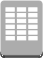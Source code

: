 <?xml version="1.0" encoding="UTF-8"?>
<dia:diagram xmlns:dia="http://www.lysator.liu.se/~alla/dia/">
  <dia:layer name="Fondo" visible="true" active="true">
    <dia:group>
      <dia:group>
        <dia:group>
          <dia:object type="Standard - Beziergon" version="0" id="O0">
            <dia:attribute name="obj_pos">
              <dia:point val="3.527,3.631"/>
            </dia:attribute>
            <dia:attribute name="obj_bb">
              <dia:rectangle val="2.527,3.631;4.527,3.907"/>
            </dia:attribute>
            <dia:attribute name="bez_points">
              <dia:point val="3.527,3.631"/>
              <dia:point val="3.527,3.757"/>
              <dia:point val="3.527,3.631"/>
              <dia:point val="3.527,3.757"/>
              <dia:point val="3.527,3.84"/>
              <dia:point val="3.459,3.907"/>
              <dia:point val="3.376,3.907"/>
              <dia:point val="3.376,3.781"/>
              <dia:point val="3.376,3.907"/>
              <dia:point val="3.376,3.781"/>
              <dia:point val="3.459,3.781"/>
              <dia:point val="3.527,3.714"/>
            </dia:attribute>
            <dia:attribute name="corner_types">
              <dia:enum val="42997968"/>
              <dia:enum val="0"/>
              <dia:enum val="0"/>
              <dia:enum val="0"/>
              <dia:enum val="0"/>
            </dia:attribute>
            <dia:attribute name="line_width">
              <dia:real val="0"/>
            </dia:attribute>
            <dia:attribute name="show_background">
              <dia:boolean val="false"/>
            </dia:attribute>
          </dia:object>
          <dia:group>
            <dia:object type="Standard - BezierLine" version="0" id="O1">
              <dia:attribute name="obj_pos">
                <dia:point val="3.527,3.631"/>
              </dia:attribute>
              <dia:attribute name="obj_bb">
                <dia:rectangle val="2.526,3.631;4.526,3.914"/>
              </dia:attribute>
              <dia:attribute name="bez_points">
                <dia:point val="3.527,3.631"/>
                <dia:point val="3.527,3.757"/>
                <dia:point val="3.527,3.631"/>
                <dia:point val="3.527,3.757"/>
                <dia:point val="3.527,3.764"/>
                <dia:point val="3.527,3.771"/>
                <dia:point val="3.526,3.778"/>
                <dia:point val="3.526,3.652"/>
                <dia:point val="3.526,3.778"/>
                <dia:point val="3.526,3.652"/>
                <dia:point val="3.527,3.645"/>
                <dia:point val="3.527,3.638"/>
                <dia:point val="3.527,3.631"/>
              </dia:attribute>
              <dia:attribute name="corner_types">
                <dia:enum val="0"/>
                <dia:enum val="0"/>
                <dia:enum val="0"/>
                <dia:enum val="0"/>
                <dia:enum val="0"/>
              </dia:attribute>
              <dia:attribute name="line_color">
                <dia:color val="#4f4f4f"/>
              </dia:attribute>
              <dia:attribute name="line_width">
                <dia:real val="0"/>
              </dia:attribute>
            </dia:object>
            <dia:object type="Standard - BezierLine" version="0" id="O2">
              <dia:attribute name="obj_pos">
                <dia:point val="3.526,3.652"/>
              </dia:attribute>
              <dia:attribute name="obj_bb">
                <dia:rectangle val="3.52,3.652;3.526,3.802"/>
              </dia:attribute>
              <dia:attribute name="bez_points">
                <dia:point val="3.526,3.652"/>
                <dia:point val="3.526,3.778"/>
                <dia:point val="3.526,3.652"/>
                <dia:point val="3.526,3.778"/>
                <dia:point val="3.525,3.786"/>
                <dia:point val="3.523,3.795"/>
                <dia:point val="3.52,3.802"/>
                <dia:point val="3.52,3.676"/>
                <dia:point val="3.52,3.802"/>
                <dia:point val="3.52,3.676"/>
                <dia:point val="3.523,3.669"/>
                <dia:point val="3.525,3.66"/>
                <dia:point val="3.526,3.652"/>
              </dia:attribute>
              <dia:attribute name="corner_types">
                <dia:enum val="0"/>
                <dia:enum val="0"/>
                <dia:enum val="0"/>
                <dia:enum val="0"/>
                <dia:enum val="0"/>
              </dia:attribute>
              <dia:attribute name="line_color">
                <dia:color val="#4f4f4f"/>
              </dia:attribute>
              <dia:attribute name="line_width">
                <dia:real val="0"/>
              </dia:attribute>
            </dia:object>
            <dia:object type="Standard - BezierLine" version="0" id="O3">
              <dia:attribute name="obj_pos">
                <dia:point val="3.52,3.676"/>
              </dia:attribute>
              <dia:attribute name="obj_bb">
                <dia:rectangle val="3.509,3.676;3.52,3.829"/>
              </dia:attribute>
              <dia:attribute name="bez_points">
                <dia:point val="3.52,3.676"/>
                <dia:point val="3.52,3.802"/>
                <dia:point val="3.52,3.676"/>
                <dia:point val="3.52,3.802"/>
                <dia:point val="3.517,3.812"/>
                <dia:point val="3.513,3.82"/>
                <dia:point val="3.509,3.829"/>
                <dia:point val="3.509,3.703"/>
                <dia:point val="3.509,3.829"/>
                <dia:point val="3.509,3.703"/>
                <dia:point val="3.514,3.694"/>
                <dia:point val="3.517,3.686"/>
                <dia:point val="3.52,3.676"/>
              </dia:attribute>
              <dia:attribute name="corner_types">
                <dia:enum val="0"/>
                <dia:enum val="0"/>
                <dia:enum val="0"/>
                <dia:enum val="0"/>
                <dia:enum val="0"/>
              </dia:attribute>
              <dia:attribute name="line_color">
                <dia:color val="#4f4f4f"/>
              </dia:attribute>
              <dia:attribute name="line_width">
                <dia:real val="0"/>
              </dia:attribute>
            </dia:object>
            <dia:object type="Standard - BezierLine" version="0" id="O4">
              <dia:attribute name="obj_pos">
                <dia:point val="3.509,3.703"/>
              </dia:attribute>
              <dia:attribute name="obj_bb">
                <dia:rectangle val="3.376,3.703;3.509,3.907"/>
              </dia:attribute>
              <dia:attribute name="bez_points">
                <dia:point val="3.509,3.703"/>
                <dia:point val="3.509,3.829"/>
                <dia:point val="3.509,3.703"/>
                <dia:point val="3.509,3.829"/>
                <dia:point val="3.483,3.875"/>
                <dia:point val="3.433,3.907"/>
                <dia:point val="3.376,3.907"/>
                <dia:point val="3.376,3.781"/>
                <dia:point val="3.376,3.907"/>
                <dia:point val="3.376,3.781"/>
                <dia:point val="3.433,3.781"/>
                <dia:point val="3.483,3.749"/>
                <dia:point val="3.509,3.703"/>
              </dia:attribute>
              <dia:attribute name="corner_types">
                <dia:enum val="0"/>
                <dia:enum val="0"/>
                <dia:enum val="0"/>
                <dia:enum val="0"/>
                <dia:enum val="0"/>
              </dia:attribute>
              <dia:attribute name="line_color">
                <dia:color val="#4f4f4f"/>
              </dia:attribute>
              <dia:attribute name="line_width">
                <dia:real val="0"/>
              </dia:attribute>
            </dia:object>
          </dia:group>
        </dia:group>
        <dia:group>
          <dia:object type="Standard - Polygon" version="0" id="O5">
            <dia:attribute name="obj_pos">
              <dia:point val="3.376,3.781"/>
            </dia:attribute>
            <dia:attribute name="obj_bb">
              <dia:rectangle val="1.589,3.773;3.376,3.907"/>
            </dia:attribute>
            <dia:attribute name="poly_points">
              <dia:point val="3.376,3.781"/>
              <dia:point val="3.376,3.907"/>
              <dia:point val="1.624,3.907"/>
              <dia:point val="1.589,3.773"/>
            </dia:attribute>
            <dia:attribute name="line_color">
              <dia:color val="#4f4f4f"/>
            </dia:attribute>
            <dia:attribute name="line_width">
              <dia:real val="0"/>
            </dia:attribute>
            <dia:attribute name="inner_color">
              <dia:color val="#4f4f4f"/>
            </dia:attribute>
            <dia:attribute name="show_background">
              <dia:boolean val="true"/>
            </dia:attribute>
          </dia:object>
        </dia:group>
        <dia:group>
          <dia:object type="Standard - Beziergon" version="0" id="O6">
            <dia:attribute name="obj_pos">
              <dia:point val="1.624,3.781"/>
            </dia:attribute>
            <dia:attribute name="obj_bb">
              <dia:rectangle val="0.473,3.63;2.473,3.907"/>
            </dia:attribute>
            <dia:attribute name="bez_points">
              <dia:point val="1.624,3.781"/>
              <dia:point val="1.624,3.907"/>
              <dia:point val="1.624,3.781"/>
              <dia:point val="1.624,3.907"/>
              <dia:point val="1.54,3.907"/>
              <dia:point val="1.473,3.84"/>
              <dia:point val="1.473,3.757"/>
              <dia:point val="1.473,3.631"/>
              <dia:point val="1.473,3.757"/>
              <dia:point val="1.473,3.631"/>
              <dia:point val="1.473,3.714"/>
              <dia:point val="1.54,3.781"/>
            </dia:attribute>
            <dia:attribute name="corner_types">
              <dia:enum val="0"/>
              <dia:enum val="0"/>
              <dia:enum val="0"/>
              <dia:enum val="0"/>
              <dia:enum val="0"/>
            </dia:attribute>
            <dia:attribute name="line_width">
              <dia:real val="0"/>
            </dia:attribute>
            <dia:attribute name="show_background">
              <dia:boolean val="false"/>
            </dia:attribute>
          </dia:object>
          <dia:group>
            <dia:object type="Standard - BezierLine" version="0" id="O7">
              <dia:attribute name="obj_pos">
                <dia:point val="1.624,3.781"/>
              </dia:attribute>
              <dia:attribute name="obj_bb">
                <dia:rectangle val="0.473,3.63;2.473,3.907"/>
              </dia:attribute>
              <dia:attribute name="bez_points">
                <dia:point val="1.624,3.781"/>
                <dia:point val="1.624,3.907"/>
                <dia:point val="1.624,3.781"/>
                <dia:point val="1.624,3.907"/>
                <dia:point val="1.54,3.907"/>
                <dia:point val="1.473,3.84"/>
                <dia:point val="1.473,3.757"/>
                <dia:point val="1.473,3.631"/>
                <dia:point val="1.473,3.757"/>
                <dia:point val="1.473,3.631"/>
                <dia:point val="1.473,3.714"/>
                <dia:point val="1.54,3.781"/>
                <dia:point val="1.624,3.781"/>
              </dia:attribute>
              <dia:attribute name="corner_types">
                <dia:enum val="0"/>
                <dia:enum val="0"/>
                <dia:enum val="0"/>
                <dia:enum val="0"/>
                <dia:enum val="0"/>
              </dia:attribute>
              <dia:attribute name="line_color">
                <dia:color val="#4f4f4f"/>
              </dia:attribute>
              <dia:attribute name="line_width">
                <dia:real val="0"/>
              </dia:attribute>
            </dia:object>
          </dia:group>
        </dia:group>
        <dia:group>
          <dia:object type="Standard - Beziergon" version="0" id="O8">
            <dia:attribute name="obj_pos">
              <dia:point val="3.376,1.093"/>
            </dia:attribute>
            <dia:attribute name="obj_bb">
              <dia:rectangle val="1.473,1.093;3.527,3.781"/>
            </dia:attribute>
            <dia:attribute name="bez_points">
              <dia:point val="3.376,1.093"/>
              <dia:point val="3.459,1.093"/>
              <dia:point val="3.527,1.16"/>
              <dia:point val="3.527,1.243"/>
              <dia:point val="3.527,3.631"/>
              <dia:point val="3.527,1.243"/>
              <dia:point val="3.527,3.631"/>
              <dia:point val="3.527,3.714"/>
              <dia:point val="3.459,3.781"/>
              <dia:point val="3.376,3.781"/>
              <dia:point val="1.624,3.781"/>
              <dia:point val="3.376,3.781"/>
              <dia:point val="1.624,3.781"/>
              <dia:point val="1.54,3.781"/>
              <dia:point val="1.473,3.714"/>
              <dia:point val="1.473,3.631"/>
              <dia:point val="1.473,1.243"/>
              <dia:point val="1.473,3.631"/>
              <dia:point val="1.473,1.243"/>
              <dia:point val="1.473,1.16"/>
              <dia:point val="1.54,1.093"/>
              <dia:point val="1.624,1.093"/>
              <dia:point val="3.376,1.093"/>
              <dia:point val="1.624,1.093"/>
            </dia:attribute>
            <dia:attribute name="corner_types">
              <dia:enum val="-1030576520"/>
              <dia:enum val="0"/>
              <dia:enum val="0"/>
              <dia:enum val="0"/>
              <dia:enum val="0"/>
              <dia:enum val="0"/>
              <dia:enum val="0"/>
              <dia:enum val="0"/>
              <dia:enum val="0"/>
            </dia:attribute>
            <dia:attribute name="line_color">
              <dia:color val="#acacac"/>
            </dia:attribute>
            <dia:attribute name="line_width">
              <dia:real val="0"/>
            </dia:attribute>
            <dia:attribute name="inner_color">
              <dia:color val="#acacac"/>
            </dia:attribute>
            <dia:attribute name="show_background">
              <dia:boolean val="true"/>
            </dia:attribute>
          </dia:object>
        </dia:group>
        <dia:group>
          <dia:object type="Standard - Beziergon" version="0" id="O9">
            <dia:attribute name="obj_pos">
              <dia:point val="2.858,1.434"/>
            </dia:attribute>
            <dia:attribute name="obj_bb">
              <dia:rectangle val="2.858,1.434;3.273,1.601"/>
            </dia:attribute>
            <dia:attribute name="bez_points">
              <dia:point val="2.858,1.434"/>
              <dia:point val="3.273,1.434"/>
              <dia:point val="2.858,1.434"/>
              <dia:point val="3.273,1.434"/>
              <dia:point val="3.273,1.601"/>
              <dia:point val="3.273,1.434"/>
              <dia:point val="3.273,1.601"/>
              <dia:point val="2.858,1.601"/>
              <dia:point val="3.273,1.601"/>
              <dia:point val="2.858,1.601"/>
              <dia:point val="2.858,1.434"/>
              <dia:point val="2.858,1.601"/>
            </dia:attribute>
            <dia:attribute name="corner_types">
              <dia:enum val="-1030576504"/>
              <dia:enum val="0"/>
              <dia:enum val="0"/>
              <dia:enum val="0"/>
              <dia:enum val="0"/>
            </dia:attribute>
            <dia:attribute name="line_color">
              <dia:color val="#ffffff"/>
            </dia:attribute>
            <dia:attribute name="line_width">
              <dia:real val="0"/>
            </dia:attribute>
            <dia:attribute name="show_background">
              <dia:boolean val="true"/>
            </dia:attribute>
          </dia:object>
          <dia:object type="Standard - Beziergon" version="0" id="O10">
            <dia:attribute name="obj_pos">
              <dia:point val="2.289,1.434"/>
            </dia:attribute>
            <dia:attribute name="obj_bb">
              <dia:rectangle val="2.289,1.434;2.704,1.601"/>
            </dia:attribute>
            <dia:attribute name="bez_points">
              <dia:point val="2.289,1.434"/>
              <dia:point val="2.704,1.434"/>
              <dia:point val="2.289,1.434"/>
              <dia:point val="2.704,1.434"/>
              <dia:point val="2.704,1.601"/>
              <dia:point val="2.704,1.434"/>
              <dia:point val="2.704,1.601"/>
              <dia:point val="2.289,1.601"/>
              <dia:point val="2.704,1.601"/>
              <dia:point val="2.289,1.601"/>
              <dia:point val="2.289,1.434"/>
              <dia:point val="2.289,1.601"/>
            </dia:attribute>
            <dia:attribute name="corner_types">
              <dia:enum val="-1030576504"/>
              <dia:enum val="0"/>
              <dia:enum val="0"/>
              <dia:enum val="0"/>
              <dia:enum val="0"/>
            </dia:attribute>
            <dia:attribute name="line_color">
              <dia:color val="#ffffff"/>
            </dia:attribute>
            <dia:attribute name="line_width">
              <dia:real val="0"/>
            </dia:attribute>
            <dia:attribute name="show_background">
              <dia:boolean val="true"/>
            </dia:attribute>
          </dia:object>
          <dia:object type="Standard - Beziergon" version="0" id="O11">
            <dia:attribute name="obj_pos">
              <dia:point val="1.72,1.434"/>
            </dia:attribute>
            <dia:attribute name="obj_bb">
              <dia:rectangle val="1.72,1.434;2.136,1.601"/>
            </dia:attribute>
            <dia:attribute name="bez_points">
              <dia:point val="1.72,1.434"/>
              <dia:point val="2.136,1.434"/>
              <dia:point val="1.72,1.434"/>
              <dia:point val="2.136,1.434"/>
              <dia:point val="2.136,1.601"/>
              <dia:point val="2.136,1.434"/>
              <dia:point val="2.136,1.601"/>
              <dia:point val="1.72,1.601"/>
              <dia:point val="2.136,1.601"/>
              <dia:point val="1.72,1.601"/>
              <dia:point val="1.72,1.434"/>
              <dia:point val="1.72,1.601"/>
            </dia:attribute>
            <dia:attribute name="corner_types">
              <dia:enum val="0"/>
              <dia:enum val="0"/>
              <dia:enum val="0"/>
              <dia:enum val="0"/>
              <dia:enum val="0"/>
            </dia:attribute>
            <dia:attribute name="line_color">
              <dia:color val="#ffffff"/>
            </dia:attribute>
            <dia:attribute name="line_width">
              <dia:real val="0"/>
            </dia:attribute>
            <dia:attribute name="show_background">
              <dia:boolean val="true"/>
            </dia:attribute>
          </dia:object>
          <dia:object type="Standard - Beziergon" version="0" id="O12">
            <dia:attribute name="obj_pos">
              <dia:point val="1.72,1.721"/>
            </dia:attribute>
            <dia:attribute name="obj_bb">
              <dia:rectangle val="1.72,1.721;2.136,1.888"/>
            </dia:attribute>
            <dia:attribute name="bez_points">
              <dia:point val="1.72,1.721"/>
              <dia:point val="2.136,1.721"/>
              <dia:point val="1.72,1.721"/>
              <dia:point val="2.136,1.721"/>
              <dia:point val="2.136,1.888"/>
              <dia:point val="2.136,1.721"/>
              <dia:point val="2.136,1.888"/>
              <dia:point val="1.72,1.888"/>
              <dia:point val="2.136,1.888"/>
              <dia:point val="1.72,1.888"/>
              <dia:point val="1.72,1.721"/>
              <dia:point val="1.72,1.888"/>
            </dia:attribute>
            <dia:attribute name="corner_types">
              <dia:enum val="-1030576504"/>
              <dia:enum val="0"/>
              <dia:enum val="0"/>
              <dia:enum val="0"/>
              <dia:enum val="0"/>
            </dia:attribute>
            <dia:attribute name="line_color">
              <dia:color val="#ffffff"/>
            </dia:attribute>
            <dia:attribute name="line_width">
              <dia:real val="0"/>
            </dia:attribute>
            <dia:attribute name="show_background">
              <dia:boolean val="true"/>
            </dia:attribute>
          </dia:object>
          <dia:object type="Standard - Beziergon" version="0" id="O13">
            <dia:attribute name="obj_pos">
              <dia:point val="1.723,2.009"/>
            </dia:attribute>
            <dia:attribute name="obj_bb">
              <dia:rectangle val="1.723,2.009;2.138,2.176"/>
            </dia:attribute>
            <dia:attribute name="bez_points">
              <dia:point val="1.723,2.009"/>
              <dia:point val="2.138,2.009"/>
              <dia:point val="1.723,2.009"/>
              <dia:point val="2.138,2.009"/>
              <dia:point val="2.138,2.176"/>
              <dia:point val="2.138,2.009"/>
              <dia:point val="2.138,2.176"/>
              <dia:point val="1.723,2.176"/>
              <dia:point val="2.138,2.176"/>
              <dia:point val="1.723,2.176"/>
              <dia:point val="1.723,2.009"/>
              <dia:point val="1.723,2.176"/>
            </dia:attribute>
            <dia:attribute name="corner_types">
              <dia:enum val="-1030576504"/>
              <dia:enum val="0"/>
              <dia:enum val="0"/>
              <dia:enum val="0"/>
              <dia:enum val="0"/>
            </dia:attribute>
            <dia:attribute name="line_color">
              <dia:color val="#ffffff"/>
            </dia:attribute>
            <dia:attribute name="line_width">
              <dia:real val="0"/>
            </dia:attribute>
            <dia:attribute name="show_background">
              <dia:boolean val="true"/>
            </dia:attribute>
          </dia:object>
          <dia:object type="Standard - Beziergon" version="0" id="O14">
            <dia:attribute name="obj_pos">
              <dia:point val="2.139,2.297"/>
            </dia:attribute>
            <dia:attribute name="obj_bb">
              <dia:rectangle val="1.724,2.297;2.139,2.464"/>
            </dia:attribute>
            <dia:attribute name="bez_points">
              <dia:point val="2.139,2.297"/>
              <dia:point val="2.139,2.464"/>
              <dia:point val="2.139,2.297"/>
              <dia:point val="2.139,2.464"/>
              <dia:point val="1.724,2.464"/>
              <dia:point val="2.139,2.464"/>
              <dia:point val="1.724,2.464"/>
              <dia:point val="1.724,2.297"/>
              <dia:point val="1.724,2.464"/>
              <dia:point val="1.724,2.297"/>
              <dia:point val="2.139,2.297"/>
              <dia:point val="1.724,2.297"/>
            </dia:attribute>
            <dia:attribute name="corner_types">
              <dia:enum val="-1030576504"/>
              <dia:enum val="0"/>
              <dia:enum val="0"/>
              <dia:enum val="0"/>
              <dia:enum val="0"/>
            </dia:attribute>
            <dia:attribute name="line_color">
              <dia:color val="#ffffff"/>
            </dia:attribute>
            <dia:attribute name="line_width">
              <dia:real val="0"/>
            </dia:attribute>
            <dia:attribute name="show_background">
              <dia:boolean val="true"/>
            </dia:attribute>
          </dia:object>
          <dia:object type="Standard - Beziergon" version="0" id="O15">
            <dia:attribute name="obj_pos">
              <dia:point val="1.724,2.585"/>
            </dia:attribute>
            <dia:attribute name="obj_bb">
              <dia:rectangle val="1.724,2.585;2.139,2.752"/>
            </dia:attribute>
            <dia:attribute name="bez_points">
              <dia:point val="1.724,2.585"/>
              <dia:point val="2.139,2.585"/>
              <dia:point val="1.724,2.585"/>
              <dia:point val="2.139,2.585"/>
              <dia:point val="2.139,2.752"/>
              <dia:point val="2.139,2.585"/>
              <dia:point val="2.139,2.752"/>
              <dia:point val="1.724,2.752"/>
              <dia:point val="2.139,2.752"/>
              <dia:point val="1.724,2.752"/>
              <dia:point val="1.724,2.585"/>
              <dia:point val="1.724,2.752"/>
            </dia:attribute>
            <dia:attribute name="corner_types">
              <dia:enum val="-1030576504"/>
              <dia:enum val="0"/>
              <dia:enum val="0"/>
              <dia:enum val="0"/>
              <dia:enum val="0"/>
            </dia:attribute>
            <dia:attribute name="line_color">
              <dia:color val="#ffffff"/>
            </dia:attribute>
            <dia:attribute name="line_width">
              <dia:real val="0"/>
            </dia:attribute>
            <dia:attribute name="show_background">
              <dia:boolean val="true"/>
            </dia:attribute>
          </dia:object>
          <dia:object type="Standard - Beziergon" version="0" id="O16">
            <dia:attribute name="obj_pos">
              <dia:point val="2.142,3.039"/>
            </dia:attribute>
            <dia:attribute name="obj_bb">
              <dia:rectangle val="1.726,2.872;2.142,3.039"/>
            </dia:attribute>
            <dia:attribute name="bez_points">
              <dia:point val="2.142,3.039"/>
              <dia:point val="1.726,3.039"/>
              <dia:point val="2.142,3.039"/>
              <dia:point val="1.726,3.039"/>
              <dia:point val="1.726,2.872"/>
              <dia:point val="1.726,3.039"/>
              <dia:point val="1.726,2.872"/>
              <dia:point val="2.142,2.872"/>
              <dia:point val="1.726,2.872"/>
              <dia:point val="2.142,2.872"/>
              <dia:point val="2.142,3.039"/>
              <dia:point val="2.142,2.872"/>
            </dia:attribute>
            <dia:attribute name="corner_types">
              <dia:enum val="-1030576504"/>
              <dia:enum val="0"/>
              <dia:enum val="0"/>
              <dia:enum val="0"/>
              <dia:enum val="0"/>
            </dia:attribute>
            <dia:attribute name="line_color">
              <dia:color val="#ffffff"/>
            </dia:attribute>
            <dia:attribute name="line_width">
              <dia:real val="0"/>
            </dia:attribute>
            <dia:attribute name="show_background">
              <dia:boolean val="true"/>
            </dia:attribute>
          </dia:object>
          <dia:object type="Standard - Beziergon" version="0" id="O17">
            <dia:attribute name="obj_pos">
              <dia:point val="2.289,1.721"/>
            </dia:attribute>
            <dia:attribute name="obj_bb">
              <dia:rectangle val="2.289,1.721;2.704,1.888"/>
            </dia:attribute>
            <dia:attribute name="bez_points">
              <dia:point val="2.289,1.721"/>
              <dia:point val="2.704,1.721"/>
              <dia:point val="2.289,1.721"/>
              <dia:point val="2.704,1.721"/>
              <dia:point val="2.704,1.888"/>
              <dia:point val="2.704,1.721"/>
              <dia:point val="2.704,1.888"/>
              <dia:point val="2.289,1.888"/>
              <dia:point val="2.704,1.888"/>
              <dia:point val="2.289,1.888"/>
              <dia:point val="2.289,1.721"/>
              <dia:point val="2.289,1.888"/>
            </dia:attribute>
            <dia:attribute name="corner_types">
              <dia:enum val="-1030576520"/>
              <dia:enum val="0"/>
              <dia:enum val="0"/>
              <dia:enum val="0"/>
              <dia:enum val="0"/>
            </dia:attribute>
            <dia:attribute name="line_color">
              <dia:color val="#ffffff"/>
            </dia:attribute>
            <dia:attribute name="line_width">
              <dia:real val="0"/>
            </dia:attribute>
            <dia:attribute name="show_background">
              <dia:boolean val="true"/>
            </dia:attribute>
          </dia:object>
          <dia:object type="Standard - Beziergon" version="0" id="O18">
            <dia:attribute name="obj_pos">
              <dia:point val="2.292,2.009"/>
            </dia:attribute>
            <dia:attribute name="obj_bb">
              <dia:rectangle val="2.292,2.009;2.707,2.176"/>
            </dia:attribute>
            <dia:attribute name="bez_points">
              <dia:point val="2.292,2.009"/>
              <dia:point val="2.707,2.009"/>
              <dia:point val="2.292,2.009"/>
              <dia:point val="2.707,2.009"/>
              <dia:point val="2.707,2.176"/>
              <dia:point val="2.707,2.009"/>
              <dia:point val="2.707,2.176"/>
              <dia:point val="2.292,2.176"/>
              <dia:point val="2.707,2.176"/>
              <dia:point val="2.292,2.176"/>
              <dia:point val="2.292,2.009"/>
              <dia:point val="2.292,2.176"/>
            </dia:attribute>
            <dia:attribute name="corner_types">
              <dia:enum val="-1030576504"/>
              <dia:enum val="0"/>
              <dia:enum val="0"/>
              <dia:enum val="0"/>
              <dia:enum val="0"/>
            </dia:attribute>
            <dia:attribute name="line_color">
              <dia:color val="#ffffff"/>
            </dia:attribute>
            <dia:attribute name="line_width">
              <dia:real val="0"/>
            </dia:attribute>
            <dia:attribute name="show_background">
              <dia:boolean val="true"/>
            </dia:attribute>
          </dia:object>
          <dia:object type="Standard - Beziergon" version="0" id="O19">
            <dia:attribute name="obj_pos">
              <dia:point val="2.708,2.297"/>
            </dia:attribute>
            <dia:attribute name="obj_bb">
              <dia:rectangle val="2.293,2.297;2.708,2.464"/>
            </dia:attribute>
            <dia:attribute name="bez_points">
              <dia:point val="2.708,2.297"/>
              <dia:point val="2.708,2.464"/>
              <dia:point val="2.708,2.297"/>
              <dia:point val="2.708,2.464"/>
              <dia:point val="2.293,2.464"/>
              <dia:point val="2.708,2.464"/>
              <dia:point val="2.293,2.464"/>
              <dia:point val="2.293,2.297"/>
              <dia:point val="2.293,2.464"/>
              <dia:point val="2.293,2.297"/>
              <dia:point val="2.708,2.297"/>
              <dia:point val="2.293,2.297"/>
            </dia:attribute>
            <dia:attribute name="corner_types">
              <dia:enum val="-1030576520"/>
              <dia:enum val="0"/>
              <dia:enum val="0"/>
              <dia:enum val="0"/>
              <dia:enum val="0"/>
            </dia:attribute>
            <dia:attribute name="line_color">
              <dia:color val="#ffffff"/>
            </dia:attribute>
            <dia:attribute name="line_width">
              <dia:real val="0"/>
            </dia:attribute>
            <dia:attribute name="show_background">
              <dia:boolean val="true"/>
            </dia:attribute>
          </dia:object>
          <dia:object type="Standard - Beziergon" version="0" id="O20">
            <dia:attribute name="obj_pos">
              <dia:point val="2.293,2.585"/>
            </dia:attribute>
            <dia:attribute name="obj_bb">
              <dia:rectangle val="2.293,2.585;2.708,2.752"/>
            </dia:attribute>
            <dia:attribute name="bez_points">
              <dia:point val="2.293,2.585"/>
              <dia:point val="2.708,2.585"/>
              <dia:point val="2.293,2.585"/>
              <dia:point val="2.708,2.585"/>
              <dia:point val="2.708,2.752"/>
              <dia:point val="2.708,2.585"/>
              <dia:point val="2.708,2.752"/>
              <dia:point val="2.293,2.752"/>
              <dia:point val="2.708,2.752"/>
              <dia:point val="2.293,2.752"/>
              <dia:point val="2.293,2.585"/>
              <dia:point val="2.293,2.752"/>
            </dia:attribute>
            <dia:attribute name="corner_types">
              <dia:enum val="-1030576520"/>
              <dia:enum val="0"/>
              <dia:enum val="0"/>
              <dia:enum val="0"/>
              <dia:enum val="0"/>
            </dia:attribute>
            <dia:attribute name="line_color">
              <dia:color val="#ffffff"/>
            </dia:attribute>
            <dia:attribute name="line_width">
              <dia:real val="0"/>
            </dia:attribute>
            <dia:attribute name="show_background">
              <dia:boolean val="true"/>
            </dia:attribute>
          </dia:object>
          <dia:object type="Standard - Beziergon" version="0" id="O21">
            <dia:attribute name="obj_pos">
              <dia:point val="2.71,3.039"/>
            </dia:attribute>
            <dia:attribute name="obj_bb">
              <dia:rectangle val="2.296,2.039;2.71,4.039"/>
            </dia:attribute>
            <dia:attribute name="bez_points">
              <dia:point val="2.71,3.039"/>
              <dia:point val="2.296,3.039"/>
              <dia:point val="2.71,3.039"/>
              <dia:point val="2.296,3.039"/>
              <dia:point val="2.296,2.872"/>
              <dia:point val="2.296,3.039"/>
              <dia:point val="2.296,2.872"/>
              <dia:point val="2.71,2.872"/>
              <dia:point val="2.296,2.872"/>
              <dia:point val="2.71,2.872"/>
              <dia:point val="2.71,3.039"/>
              <dia:point val="2.71,2.872"/>
              <dia:point val="2.71,3.039"/>
              <dia:point val="2.71,3.039"/>
              <dia:point val="2.71,2.872"/>
            </dia:attribute>
            <dia:attribute name="corner_types">
              <dia:enum val="-1030576520"/>
              <dia:enum val="0"/>
              <dia:enum val="0"/>
              <dia:enum val="0"/>
              <dia:enum val="0"/>
              <dia:enum val="0"/>
            </dia:attribute>
            <dia:attribute name="line_color">
              <dia:color val="#ffffff"/>
            </dia:attribute>
            <dia:attribute name="line_width">
              <dia:real val="0"/>
            </dia:attribute>
            <dia:attribute name="show_background">
              <dia:boolean val="true"/>
            </dia:attribute>
          </dia:object>
          <dia:object type="Standard - Beziergon" version="0" id="O22">
            <dia:attribute name="obj_pos">
              <dia:point val="2.858,1.721"/>
            </dia:attribute>
            <dia:attribute name="obj_bb">
              <dia:rectangle val="2.858,1.721;3.273,1.888"/>
            </dia:attribute>
            <dia:attribute name="bez_points">
              <dia:point val="2.858,1.721"/>
              <dia:point val="3.273,1.721"/>
              <dia:point val="2.858,1.721"/>
              <dia:point val="3.273,1.721"/>
              <dia:point val="3.273,1.888"/>
              <dia:point val="3.273,1.721"/>
              <dia:point val="3.273,1.888"/>
              <dia:point val="2.858,1.888"/>
              <dia:point val="3.273,1.888"/>
              <dia:point val="2.858,1.888"/>
              <dia:point val="2.858,1.721"/>
              <dia:point val="2.858,1.888"/>
            </dia:attribute>
            <dia:attribute name="corner_types">
              <dia:enum val="-1030576520"/>
              <dia:enum val="0"/>
              <dia:enum val="0"/>
              <dia:enum val="0"/>
              <dia:enum val="0"/>
            </dia:attribute>
            <dia:attribute name="line_color">
              <dia:color val="#ffffff"/>
            </dia:attribute>
            <dia:attribute name="line_width">
              <dia:real val="0"/>
            </dia:attribute>
            <dia:attribute name="show_background">
              <dia:boolean val="true"/>
            </dia:attribute>
          </dia:object>
          <dia:object type="Standard - Beziergon" version="0" id="O23">
            <dia:attribute name="obj_pos">
              <dia:point val="2.861,2.009"/>
            </dia:attribute>
            <dia:attribute name="obj_bb">
              <dia:rectangle val="2.861,1.009;3.276,3.009"/>
            </dia:attribute>
            <dia:attribute name="bez_points">
              <dia:point val="2.861,2.009"/>
              <dia:point val="3.276,2.009"/>
              <dia:point val="2.861,2.009"/>
              <dia:point val="3.276,2.009"/>
              <dia:point val="3.276,2.176"/>
              <dia:point val="3.276,2.009"/>
              <dia:point val="3.276,2.176"/>
              <dia:point val="2.861,2.176"/>
              <dia:point val="3.276,2.176"/>
              <dia:point val="2.861,2.176"/>
              <dia:point val="2.861,2.009"/>
              <dia:point val="2.861,2.176"/>
              <dia:point val="2.861,2.009"/>
              <dia:point val="2.861,2.009"/>
              <dia:point val="2.861,2.176"/>
            </dia:attribute>
            <dia:attribute name="corner_types">
              <dia:enum val="-1030576520"/>
              <dia:enum val="0"/>
              <dia:enum val="0"/>
              <dia:enum val="0"/>
              <dia:enum val="0"/>
              <dia:enum val="0"/>
            </dia:attribute>
            <dia:attribute name="line_color">
              <dia:color val="#ffffff"/>
            </dia:attribute>
            <dia:attribute name="line_width">
              <dia:real val="0"/>
            </dia:attribute>
            <dia:attribute name="show_background">
              <dia:boolean val="true"/>
            </dia:attribute>
          </dia:object>
          <dia:object type="Standard - Beziergon" version="0" id="O24">
            <dia:attribute name="obj_pos">
              <dia:point val="3.277,2.297"/>
            </dia:attribute>
            <dia:attribute name="obj_bb">
              <dia:rectangle val="2.861,2.297;3.277,2.464"/>
            </dia:attribute>
            <dia:attribute name="bez_points">
              <dia:point val="3.277,2.297"/>
              <dia:point val="3.277,2.464"/>
              <dia:point val="3.277,2.297"/>
              <dia:point val="3.277,2.464"/>
              <dia:point val="2.861,2.464"/>
              <dia:point val="3.277,2.464"/>
              <dia:point val="2.861,2.464"/>
              <dia:point val="2.861,2.297"/>
              <dia:point val="2.861,2.464"/>
              <dia:point val="2.861,2.297"/>
              <dia:point val="3.277,2.297"/>
              <dia:point val="2.861,2.297"/>
            </dia:attribute>
            <dia:attribute name="corner_types">
              <dia:enum val="-1030576520"/>
              <dia:enum val="0"/>
              <dia:enum val="0"/>
              <dia:enum val="0"/>
              <dia:enum val="0"/>
            </dia:attribute>
            <dia:attribute name="line_color">
              <dia:color val="#ffffff"/>
            </dia:attribute>
            <dia:attribute name="line_width">
              <dia:real val="0"/>
            </dia:attribute>
            <dia:attribute name="show_background">
              <dia:boolean val="true"/>
            </dia:attribute>
          </dia:object>
          <dia:object type="Standard - Beziergon" version="0" id="O25">
            <dia:attribute name="obj_pos">
              <dia:point val="2.861,2.585"/>
            </dia:attribute>
            <dia:attribute name="obj_bb">
              <dia:rectangle val="2.861,2.585;3.277,2.752"/>
            </dia:attribute>
            <dia:attribute name="bez_points">
              <dia:point val="2.861,2.585"/>
              <dia:point val="3.277,2.585"/>
              <dia:point val="2.861,2.585"/>
              <dia:point val="3.277,2.585"/>
              <dia:point val="3.277,2.752"/>
              <dia:point val="3.277,2.585"/>
              <dia:point val="3.277,2.752"/>
              <dia:point val="2.861,2.752"/>
              <dia:point val="3.277,2.752"/>
              <dia:point val="2.861,2.752"/>
              <dia:point val="2.861,2.585"/>
              <dia:point val="2.861,2.752"/>
            </dia:attribute>
            <dia:attribute name="corner_types">
              <dia:enum val="-1030576504"/>
              <dia:enum val="0"/>
              <dia:enum val="0"/>
              <dia:enum val="0"/>
              <dia:enum val="0"/>
            </dia:attribute>
            <dia:attribute name="line_color">
              <dia:color val="#ffffff"/>
            </dia:attribute>
            <dia:attribute name="line_width">
              <dia:real val="0"/>
            </dia:attribute>
            <dia:attribute name="show_background">
              <dia:boolean val="true"/>
            </dia:attribute>
          </dia:object>
          <dia:object type="Standard - Beziergon" version="0" id="O26">
            <dia:attribute name="obj_pos">
              <dia:point val="3.279,3.039"/>
            </dia:attribute>
            <dia:attribute name="obj_bb">
              <dia:rectangle val="2.864,2.872;3.279,3.039"/>
            </dia:attribute>
            <dia:attribute name="bez_points">
              <dia:point val="3.279,3.039"/>
              <dia:point val="2.864,3.039"/>
              <dia:point val="3.279,3.039"/>
              <dia:point val="2.864,3.039"/>
              <dia:point val="2.864,2.872"/>
              <dia:point val="2.864,3.039"/>
              <dia:point val="2.864,2.872"/>
              <dia:point val="3.279,2.872"/>
              <dia:point val="2.864,2.872"/>
              <dia:point val="3.279,2.872"/>
              <dia:point val="3.279,3.039"/>
              <dia:point val="3.279,2.872"/>
            </dia:attribute>
            <dia:attribute name="corner_types">
              <dia:enum val="0"/>
              <dia:enum val="0"/>
              <dia:enum val="0"/>
              <dia:enum val="0"/>
              <dia:enum val="0"/>
            </dia:attribute>
            <dia:attribute name="line_color">
              <dia:color val="#ffffff"/>
            </dia:attribute>
            <dia:attribute name="line_width">
              <dia:real val="0"/>
            </dia:attribute>
            <dia:attribute name="show_background">
              <dia:boolean val="true"/>
            </dia:attribute>
          </dia:object>
        </dia:group>
      </dia:group>
    </dia:group>
  </dia:layer>
</dia:diagram>
